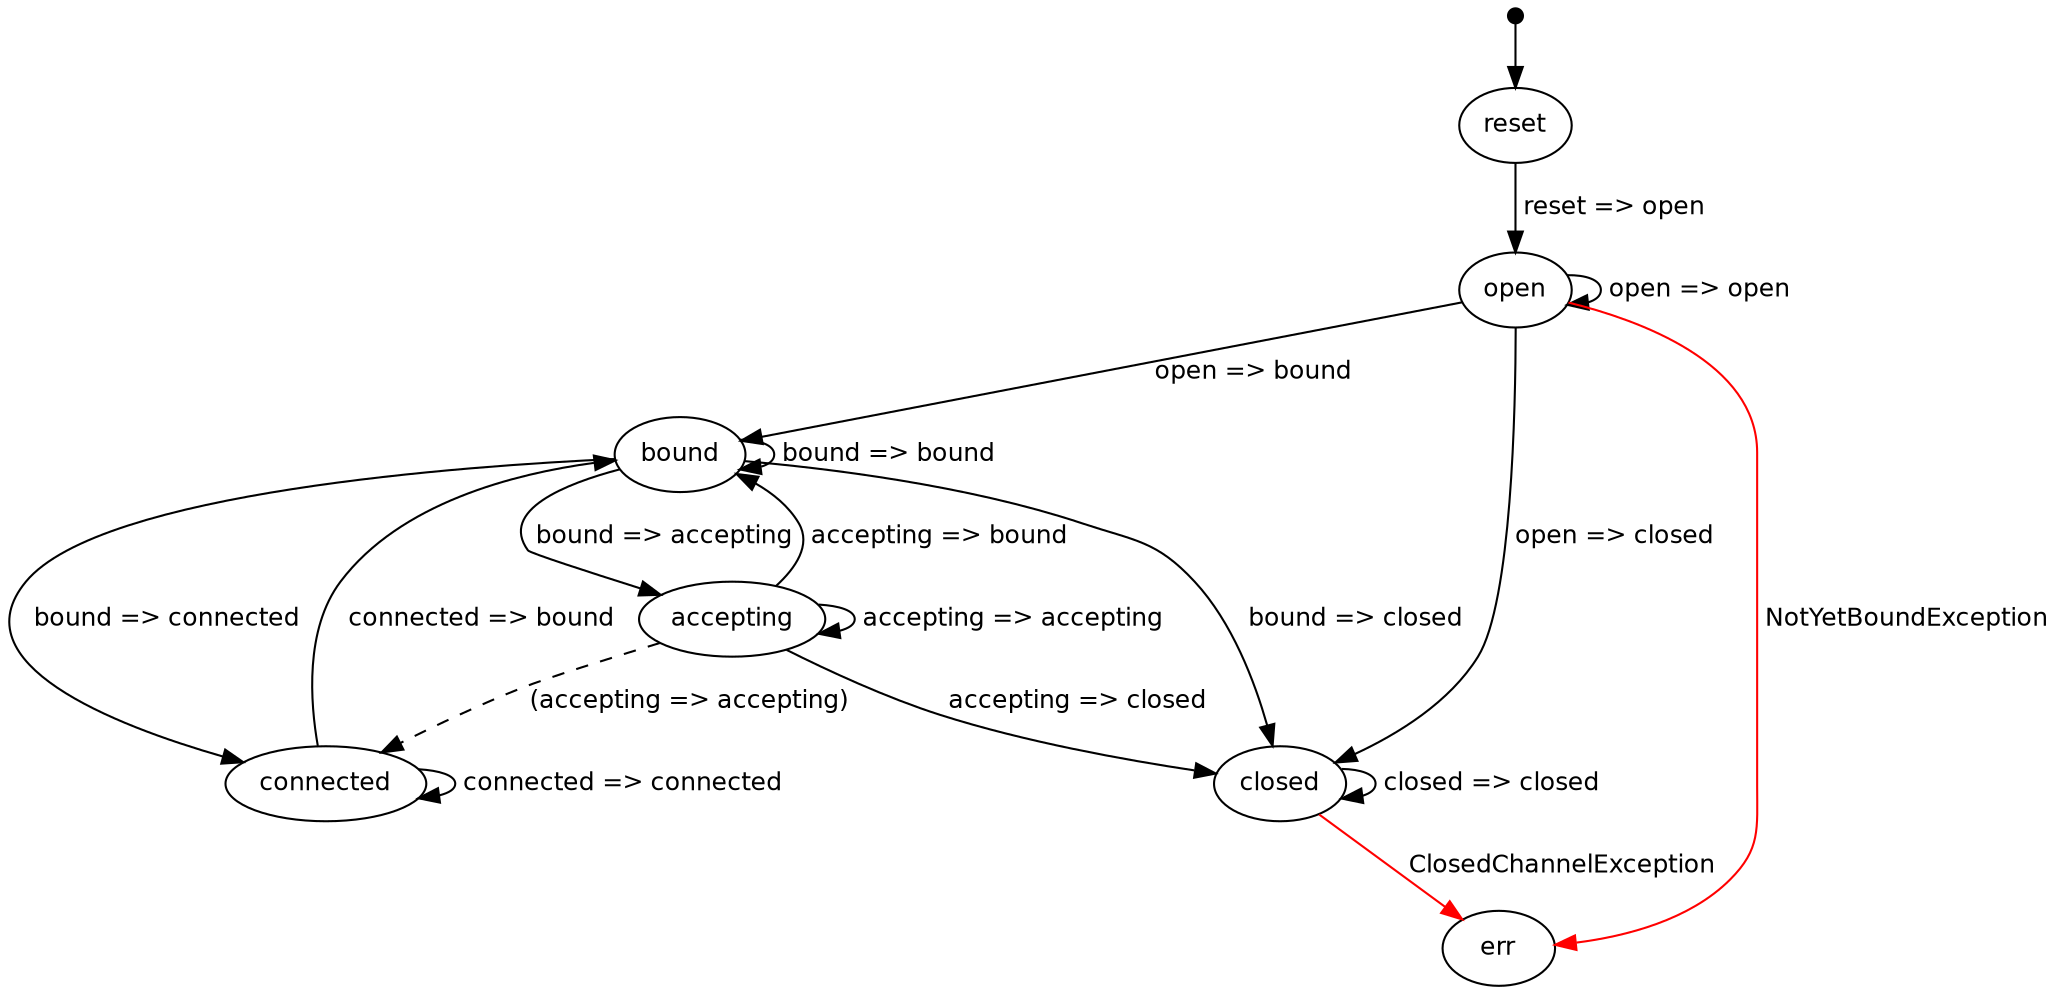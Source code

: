 digraph model {
  graph [ rankdir = "TB", ranksep="0.4", nodesep="0.2" ];
  node [ fontname = "Helvetica", fontsize="12.0", margin="0.07" ];
  edge [ fontname = "Helvetica", fontsize="12.0", margin="0.05" ];
  "" [ shape = "point", height="0.1" ];
  "" -> reset
  connected	-> connected [ label = " connected => connected " ];
  connected	-> bound [ label = " connected => bound " ];
  bound	-> bound [ label = " bound => bound " ];
  bound	-> connected [ label = " bound => connected " ];
  bound	-> accepting [ label = " bound => accepting " ];
  bound	-> closed [ label = " bound => closed " ];
  reset	-> open [ label = " reset => open " ];
  accepting	-> accepting [ label = " accepting => accepting " ];
  accepting	-> connected [ label = " (accepting => accepting) " style = "dashed" ];
  accepting	-> bound [ label = " accepting => bound " ];
  accepting	-> closed [ label = " accepting => closed " ];
  open	-> open [ label = " open => open " ];
  open	-> bound [ label = " open => bound " ];
  open	-> err [ label = " NotYetBoundException " color = "red" ];
  open	-> closed [ label = " open => closed " ];
  closed	-> closed [ label = " closed => closed " ];
  closed	-> err [ label = " ClosedChannelException " color = "red" ];
}
